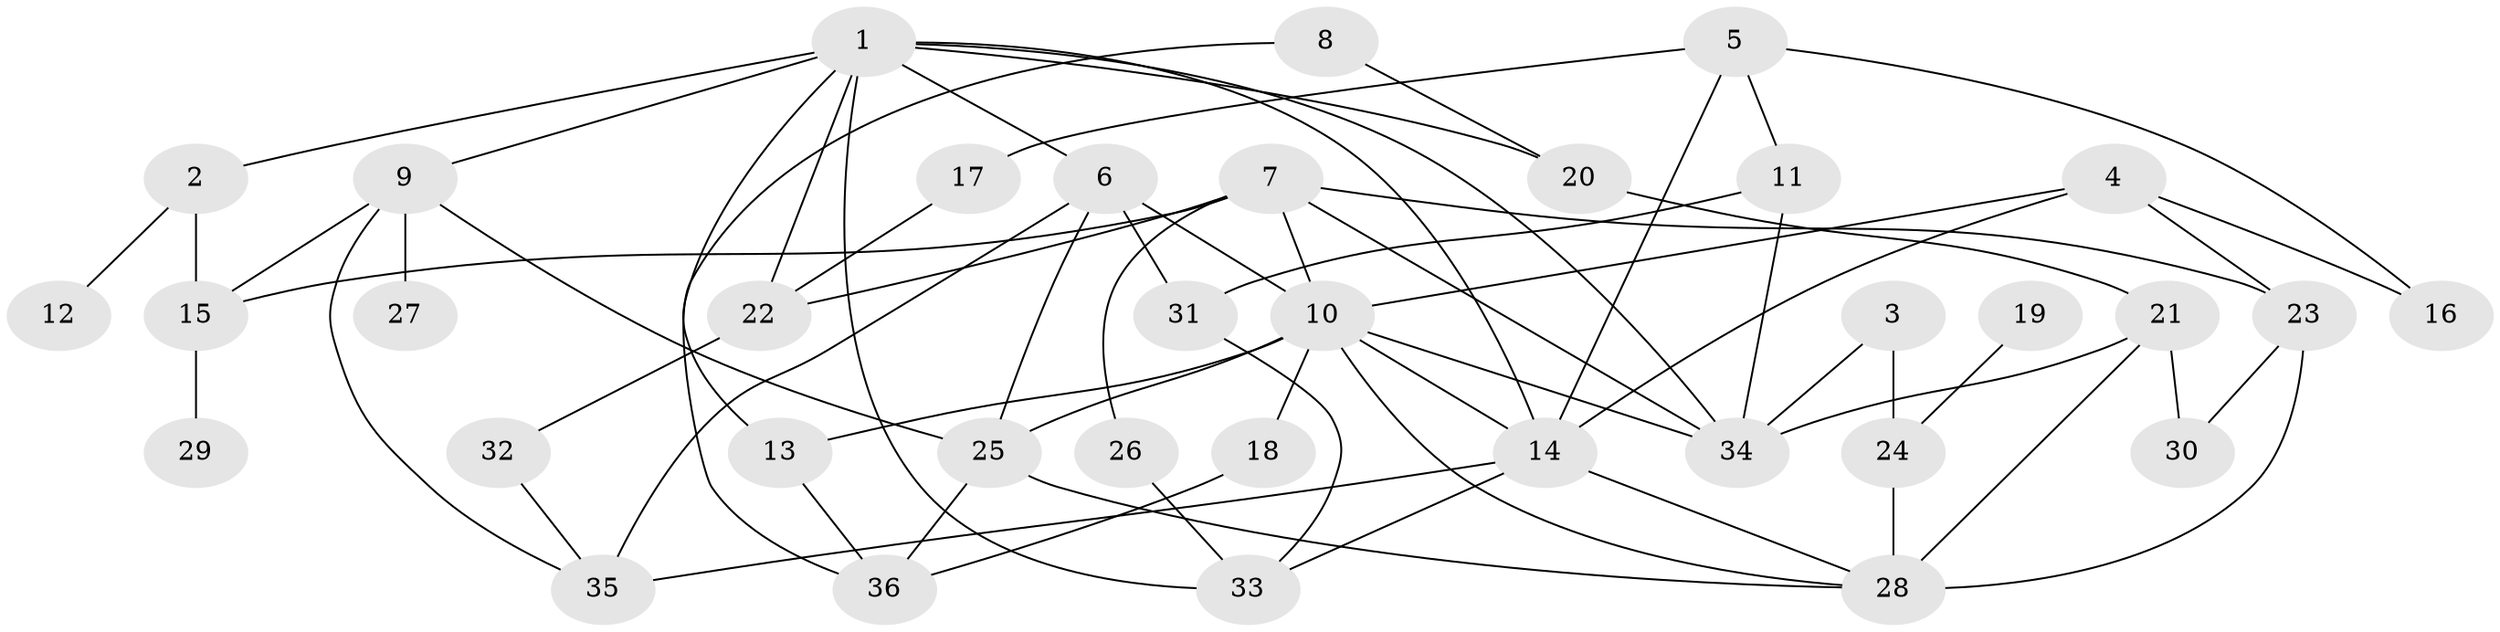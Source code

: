 // original degree distribution, {5: 0.05555555555555555, 4: 0.2222222222222222, 7: 0.013888888888888888, 6: 0.05555555555555555, 3: 0.1388888888888889, 8: 0.013888888888888888, 2: 0.2916666666666667, 1: 0.20833333333333334}
// Generated by graph-tools (version 1.1) at 2025/01/03/09/25 03:01:01]
// undirected, 36 vertices, 66 edges
graph export_dot {
graph [start="1"]
  node [color=gray90,style=filled];
  1;
  2;
  3;
  4;
  5;
  6;
  7;
  8;
  9;
  10;
  11;
  12;
  13;
  14;
  15;
  16;
  17;
  18;
  19;
  20;
  21;
  22;
  23;
  24;
  25;
  26;
  27;
  28;
  29;
  30;
  31;
  32;
  33;
  34;
  35;
  36;
  1 -- 2 [weight=1.0];
  1 -- 6 [weight=1.0];
  1 -- 9 [weight=1.0];
  1 -- 13 [weight=1.0];
  1 -- 14 [weight=1.0];
  1 -- 20 [weight=1.0];
  1 -- 22 [weight=1.0];
  1 -- 33 [weight=1.0];
  1 -- 34 [weight=1.0];
  2 -- 12 [weight=1.0];
  2 -- 15 [weight=1.0];
  3 -- 24 [weight=1.0];
  3 -- 34 [weight=1.0];
  4 -- 10 [weight=1.0];
  4 -- 14 [weight=1.0];
  4 -- 16 [weight=1.0];
  4 -- 23 [weight=1.0];
  5 -- 11 [weight=1.0];
  5 -- 14 [weight=1.0];
  5 -- 16 [weight=1.0];
  5 -- 17 [weight=1.0];
  6 -- 10 [weight=1.0];
  6 -- 25 [weight=1.0];
  6 -- 31 [weight=1.0];
  6 -- 35 [weight=2.0];
  7 -- 10 [weight=1.0];
  7 -- 15 [weight=1.0];
  7 -- 22 [weight=1.0];
  7 -- 23 [weight=1.0];
  7 -- 26 [weight=1.0];
  7 -- 34 [weight=1.0];
  8 -- 20 [weight=1.0];
  8 -- 36 [weight=1.0];
  9 -- 15 [weight=1.0];
  9 -- 25 [weight=1.0];
  9 -- 27 [weight=1.0];
  9 -- 35 [weight=1.0];
  10 -- 13 [weight=1.0];
  10 -- 14 [weight=1.0];
  10 -- 18 [weight=1.0];
  10 -- 25 [weight=1.0];
  10 -- 28 [weight=1.0];
  10 -- 34 [weight=1.0];
  11 -- 31 [weight=1.0];
  11 -- 34 [weight=1.0];
  13 -- 36 [weight=1.0];
  14 -- 28 [weight=1.0];
  14 -- 33 [weight=1.0];
  14 -- 35 [weight=1.0];
  15 -- 29 [weight=1.0];
  17 -- 22 [weight=1.0];
  18 -- 36 [weight=1.0];
  19 -- 24 [weight=1.0];
  20 -- 21 [weight=1.0];
  21 -- 28 [weight=1.0];
  21 -- 30 [weight=1.0];
  21 -- 34 [weight=1.0];
  22 -- 32 [weight=1.0];
  23 -- 28 [weight=1.0];
  23 -- 30 [weight=1.0];
  24 -- 28 [weight=2.0];
  25 -- 28 [weight=1.0];
  25 -- 36 [weight=1.0];
  26 -- 33 [weight=1.0];
  31 -- 33 [weight=1.0];
  32 -- 35 [weight=1.0];
}
